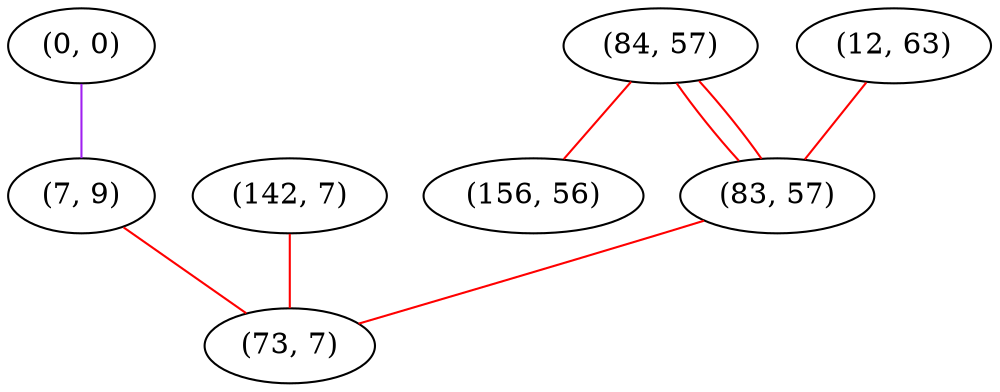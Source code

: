 graph "" {
"(0, 0)";
"(84, 57)";
"(142, 7)";
"(156, 56)";
"(12, 63)";
"(83, 57)";
"(7, 9)";
"(73, 7)";
"(0, 0)" -- "(7, 9)"  [color=purple, key=0, weight=4];
"(84, 57)" -- "(83, 57)"  [color=red, key=0, weight=1];
"(84, 57)" -- "(83, 57)"  [color=red, key=1, weight=1];
"(84, 57)" -- "(156, 56)"  [color=red, key=0, weight=1];
"(142, 7)" -- "(73, 7)"  [color=red, key=0, weight=1];
"(12, 63)" -- "(83, 57)"  [color=red, key=0, weight=1];
"(83, 57)" -- "(73, 7)"  [color=red, key=0, weight=1];
"(7, 9)" -- "(73, 7)"  [color=red, key=0, weight=1];
}
